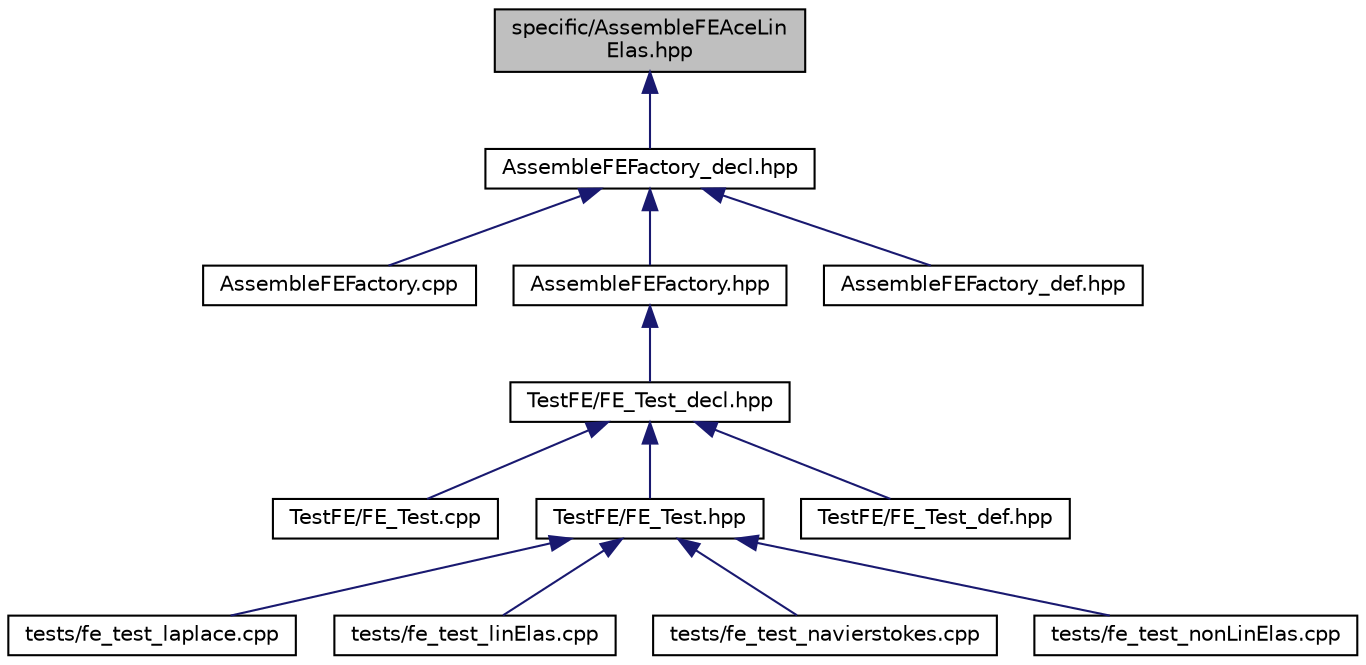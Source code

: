 digraph "specific/AssembleFEAceLinElas.hpp"
{
 // LATEX_PDF_SIZE
  edge [fontname="Helvetica",fontsize="10",labelfontname="Helvetica",labelfontsize="10"];
  node [fontname="Helvetica",fontsize="10",shape=record];
  Node1 [label="specific/AssembleFEAceLin\lElas.hpp",height=0.2,width=0.4,color="black", fillcolor="grey75", style="filled", fontcolor="black",tooltip=" "];
  Node1 -> Node2 [dir="back",color="midnightblue",fontsize="10",style="solid"];
  Node2 [label="AssembleFEFactory_decl.hpp",height=0.2,width=0.4,color="black", fillcolor="white", style="filled",URL="$AssembleFEFactory__decl_8hpp.html",tooltip=" "];
  Node2 -> Node3 [dir="back",color="midnightblue",fontsize="10",style="solid"];
  Node3 [label="AssembleFEFactory.cpp",height=0.2,width=0.4,color="black", fillcolor="white", style="filled",URL="$AssembleFEFactory_8cpp.html",tooltip=" "];
  Node2 -> Node4 [dir="back",color="midnightblue",fontsize="10",style="solid"];
  Node4 [label="AssembleFEFactory.hpp",height=0.2,width=0.4,color="black", fillcolor="white", style="filled",URL="$AssembleFEFactory_8hpp.html",tooltip=" "];
  Node4 -> Node5 [dir="back",color="midnightblue",fontsize="10",style="solid"];
  Node5 [label="TestFE/FE_Test_decl.hpp",height=0.2,width=0.4,color="black", fillcolor="white", style="filled",URL="$FE__Test__decl_8hpp.html",tooltip=" "];
  Node5 -> Node6 [dir="back",color="midnightblue",fontsize="10",style="solid"];
  Node6 [label="TestFE/FE_Test.cpp",height=0.2,width=0.4,color="black", fillcolor="white", style="filled",URL="$FE__Test_8cpp.html",tooltip=" "];
  Node5 -> Node7 [dir="back",color="midnightblue",fontsize="10",style="solid"];
  Node7 [label="TestFE/FE_Test.hpp",height=0.2,width=0.4,color="black", fillcolor="white", style="filled",URL="$FE__Test_8hpp.html",tooltip=" "];
  Node7 -> Node8 [dir="back",color="midnightblue",fontsize="10",style="solid"];
  Node8 [label="tests/fe_test_laplace.cpp",height=0.2,width=0.4,color="black", fillcolor="white", style="filled",URL="$fe__test__laplace_8cpp.html",tooltip=" "];
  Node7 -> Node9 [dir="back",color="midnightblue",fontsize="10",style="solid"];
  Node9 [label="tests/fe_test_linElas.cpp",height=0.2,width=0.4,color="black", fillcolor="white", style="filled",URL="$fe__test__linElas_8cpp.html",tooltip=" "];
  Node7 -> Node10 [dir="back",color="midnightblue",fontsize="10",style="solid"];
  Node10 [label="tests/fe_test_navierstokes.cpp",height=0.2,width=0.4,color="black", fillcolor="white", style="filled",URL="$fe__test__navierstokes_8cpp.html",tooltip=" "];
  Node7 -> Node11 [dir="back",color="midnightblue",fontsize="10",style="solid"];
  Node11 [label="tests/fe_test_nonLinElas.cpp",height=0.2,width=0.4,color="black", fillcolor="white", style="filled",URL="$fe__test__nonLinElas_8cpp.html",tooltip=" "];
  Node5 -> Node12 [dir="back",color="midnightblue",fontsize="10",style="solid"];
  Node12 [label="TestFE/FE_Test_def.hpp",height=0.2,width=0.4,color="black", fillcolor="white", style="filled",URL="$FE__Test__def_8hpp.html",tooltip=" "];
  Node2 -> Node13 [dir="back",color="midnightblue",fontsize="10",style="solid"];
  Node13 [label="AssembleFEFactory_def.hpp",height=0.2,width=0.4,color="black", fillcolor="white", style="filled",URL="$AssembleFEFactory__def_8hpp.html",tooltip=" "];
}
